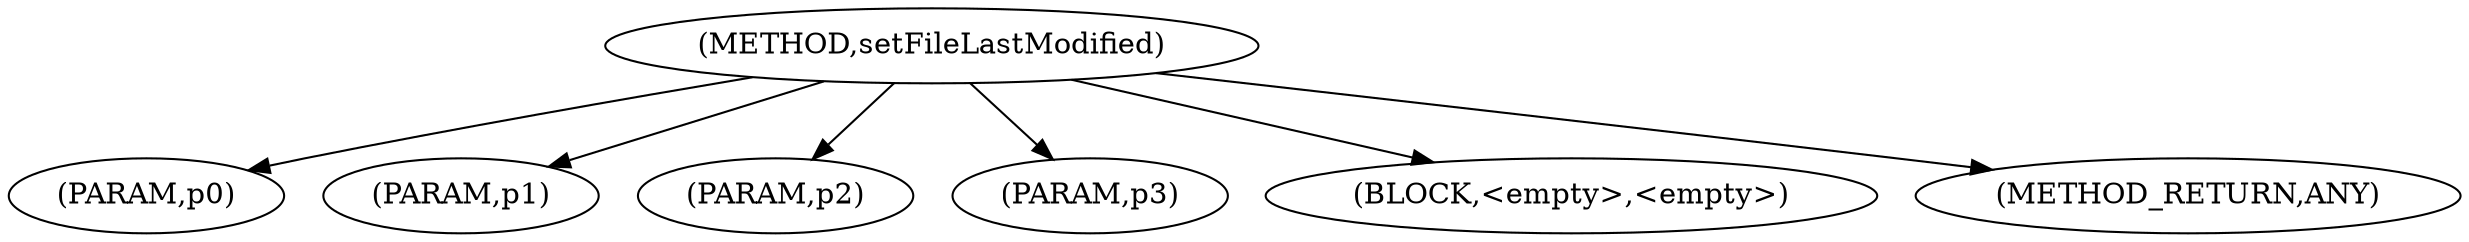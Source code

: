 digraph "setFileLastModified" {  
"3389" [label = <(METHOD,setFileLastModified)> ]
"3390" [label = <(PARAM,p0)> ]
"3391" [label = <(PARAM,p1)> ]
"3392" [label = <(PARAM,p2)> ]
"3393" [label = <(PARAM,p3)> ]
"3394" [label = <(BLOCK,&lt;empty&gt;,&lt;empty&gt;)> ]
"3395" [label = <(METHOD_RETURN,ANY)> ]
  "3389" -> "3390" 
  "3389" -> "3391" 
  "3389" -> "3394" 
  "3389" -> "3392" 
  "3389" -> "3395" 
  "3389" -> "3393" 
}
